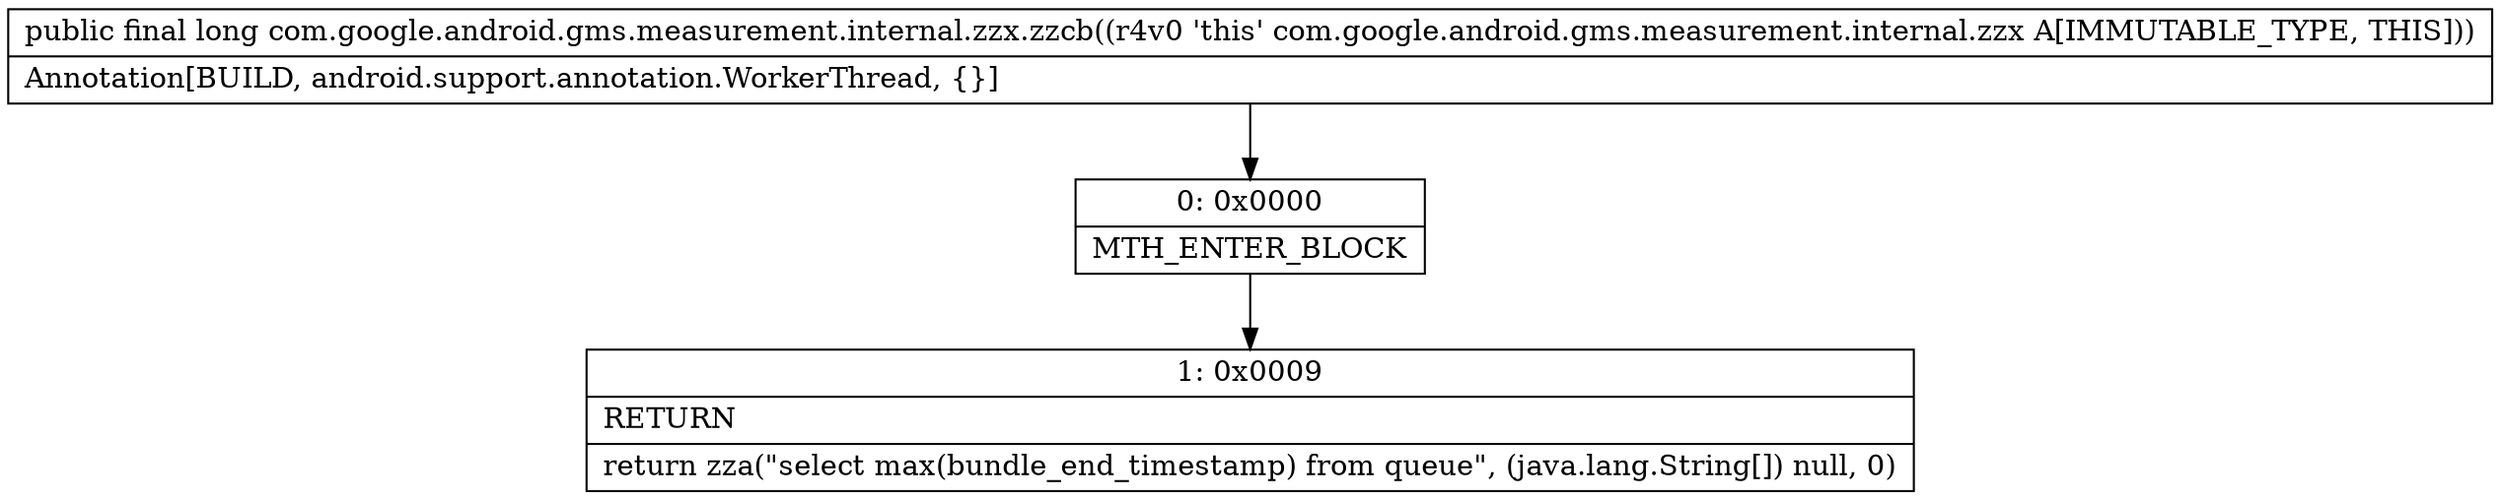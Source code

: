 digraph "CFG forcom.google.android.gms.measurement.internal.zzx.zzcb()J" {
Node_0 [shape=record,label="{0\:\ 0x0000|MTH_ENTER_BLOCK\l}"];
Node_1 [shape=record,label="{1\:\ 0x0009|RETURN\l|return zza(\"select max(bundle_end_timestamp) from queue\", (java.lang.String[]) null, 0)\l}"];
MethodNode[shape=record,label="{public final long com.google.android.gms.measurement.internal.zzx.zzcb((r4v0 'this' com.google.android.gms.measurement.internal.zzx A[IMMUTABLE_TYPE, THIS]))  | Annotation[BUILD, android.support.annotation.WorkerThread, \{\}]\l}"];
MethodNode -> Node_0;
Node_0 -> Node_1;
}

